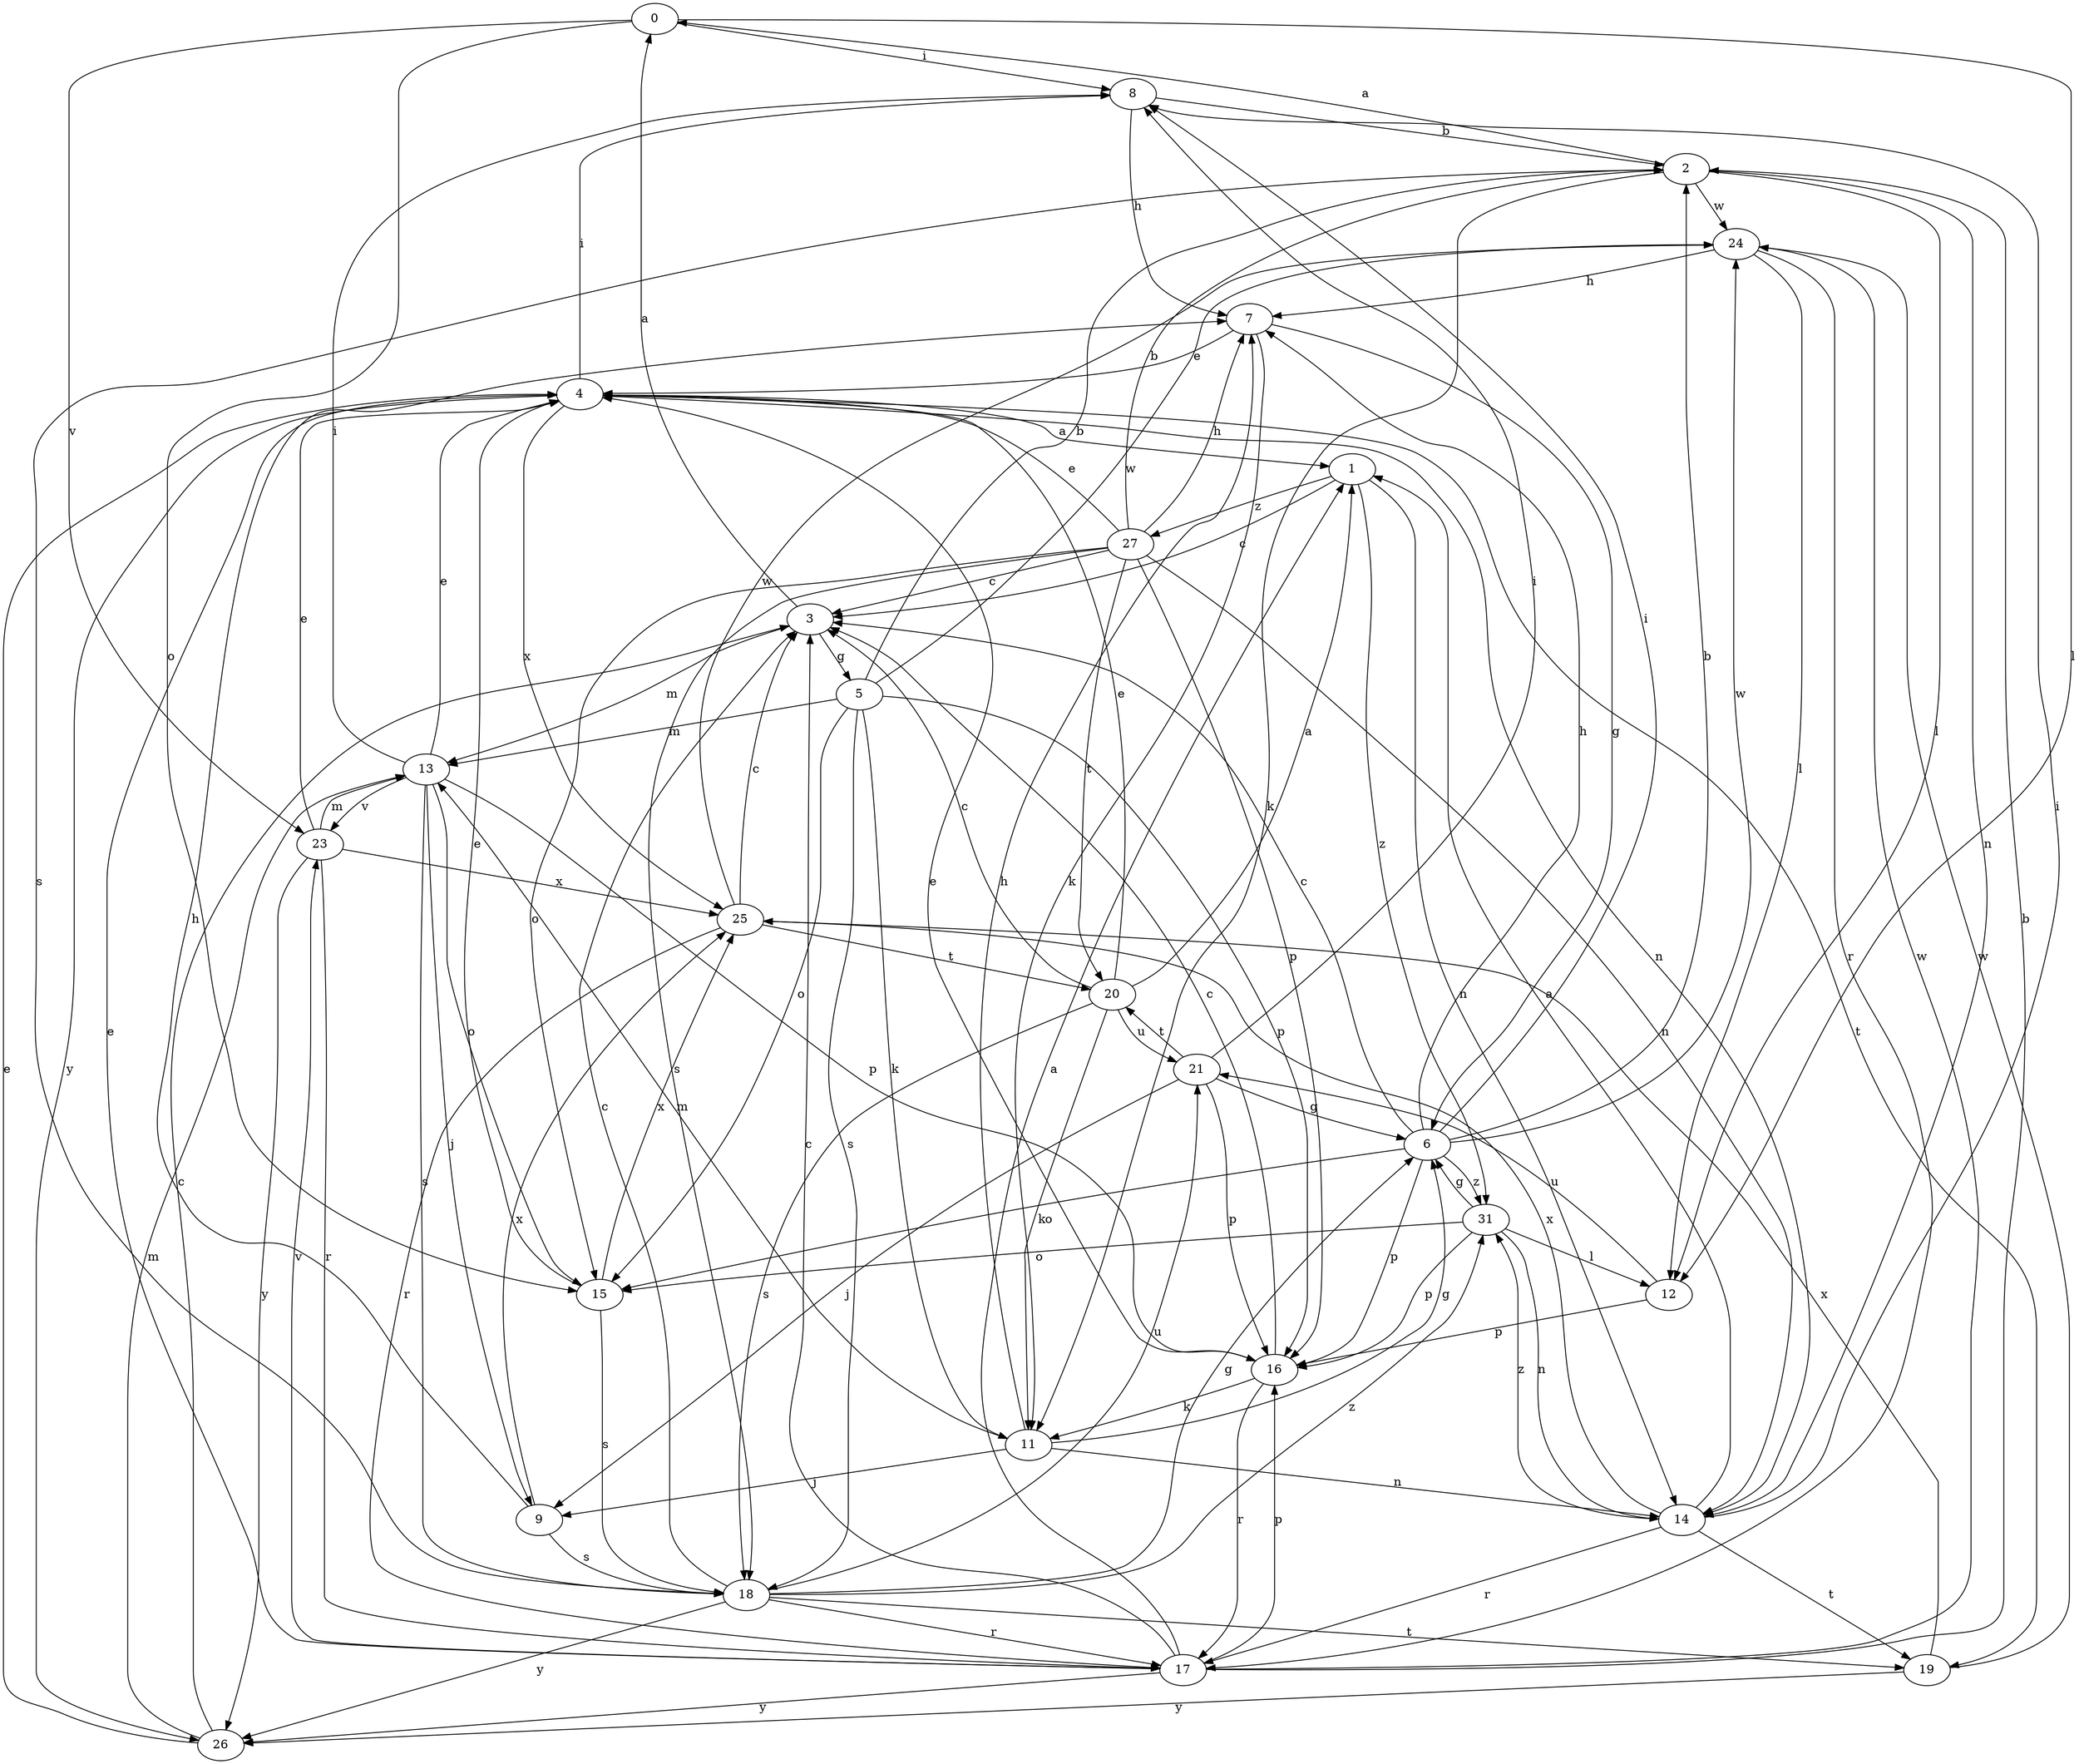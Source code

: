 strict digraph  {
0;
1;
2;
3;
4;
5;
6;
7;
8;
9;
11;
12;
13;
14;
15;
16;
17;
18;
19;
20;
21;
23;
24;
25;
26;
27;
31;
0 -> 8  [label=i];
0 -> 12  [label=l];
0 -> 15  [label=o];
0 -> 23  [label=v];
1 -> 3  [label=c];
1 -> 14  [label=n];
1 -> 27  [label=z];
1 -> 31  [label=z];
2 -> 0  [label=a];
2 -> 11  [label=k];
2 -> 12  [label=l];
2 -> 14  [label=n];
2 -> 18  [label=s];
2 -> 24  [label=w];
3 -> 0  [label=a];
3 -> 5  [label=g];
3 -> 13  [label=m];
4 -> 1  [label=a];
4 -> 8  [label=i];
4 -> 14  [label=n];
4 -> 19  [label=t];
4 -> 25  [label=x];
4 -> 26  [label=y];
5 -> 2  [label=b];
5 -> 11  [label=k];
5 -> 13  [label=m];
5 -> 15  [label=o];
5 -> 16  [label=p];
5 -> 18  [label=s];
5 -> 24  [label=w];
6 -> 2  [label=b];
6 -> 3  [label=c];
6 -> 7  [label=h];
6 -> 8  [label=i];
6 -> 15  [label=o];
6 -> 16  [label=p];
6 -> 24  [label=w];
6 -> 31  [label=z];
7 -> 4  [label=e];
7 -> 6  [label=g];
7 -> 11  [label=k];
8 -> 2  [label=b];
8 -> 7  [label=h];
9 -> 7  [label=h];
9 -> 18  [label=s];
9 -> 25  [label=x];
11 -> 6  [label=g];
11 -> 7  [label=h];
11 -> 9  [label=j];
11 -> 13  [label=m];
11 -> 14  [label=n];
12 -> 16  [label=p];
12 -> 21  [label=u];
13 -> 4  [label=e];
13 -> 8  [label=i];
13 -> 9  [label=j];
13 -> 15  [label=o];
13 -> 16  [label=p];
13 -> 18  [label=s];
13 -> 23  [label=v];
14 -> 1  [label=a];
14 -> 8  [label=i];
14 -> 17  [label=r];
14 -> 19  [label=t];
14 -> 25  [label=x];
14 -> 31  [label=z];
15 -> 4  [label=e];
15 -> 18  [label=s];
15 -> 25  [label=x];
16 -> 3  [label=c];
16 -> 4  [label=e];
16 -> 11  [label=k];
16 -> 17  [label=r];
17 -> 1  [label=a];
17 -> 2  [label=b];
17 -> 3  [label=c];
17 -> 4  [label=e];
17 -> 16  [label=p];
17 -> 23  [label=v];
17 -> 24  [label=w];
17 -> 26  [label=y];
18 -> 3  [label=c];
18 -> 6  [label=g];
18 -> 17  [label=r];
18 -> 19  [label=t];
18 -> 21  [label=u];
18 -> 26  [label=y];
18 -> 31  [label=z];
19 -> 24  [label=w];
19 -> 25  [label=x];
19 -> 26  [label=y];
20 -> 1  [label=a];
20 -> 3  [label=c];
20 -> 4  [label=e];
20 -> 11  [label=k];
20 -> 18  [label=s];
20 -> 21  [label=u];
21 -> 6  [label=g];
21 -> 8  [label=i];
21 -> 9  [label=j];
21 -> 16  [label=p];
21 -> 20  [label=t];
23 -> 4  [label=e];
23 -> 13  [label=m];
23 -> 17  [label=r];
23 -> 25  [label=x];
23 -> 26  [label=y];
24 -> 7  [label=h];
24 -> 12  [label=l];
24 -> 17  [label=r];
25 -> 3  [label=c];
25 -> 17  [label=r];
25 -> 20  [label=t];
25 -> 24  [label=w];
26 -> 3  [label=c];
26 -> 4  [label=e];
26 -> 13  [label=m];
27 -> 2  [label=b];
27 -> 3  [label=c];
27 -> 4  [label=e];
27 -> 7  [label=h];
27 -> 14  [label=n];
27 -> 15  [label=o];
27 -> 16  [label=p];
27 -> 18  [label=s];
27 -> 20  [label=t];
31 -> 6  [label=g];
31 -> 12  [label=l];
31 -> 14  [label=n];
31 -> 15  [label=o];
31 -> 16  [label=p];
}
